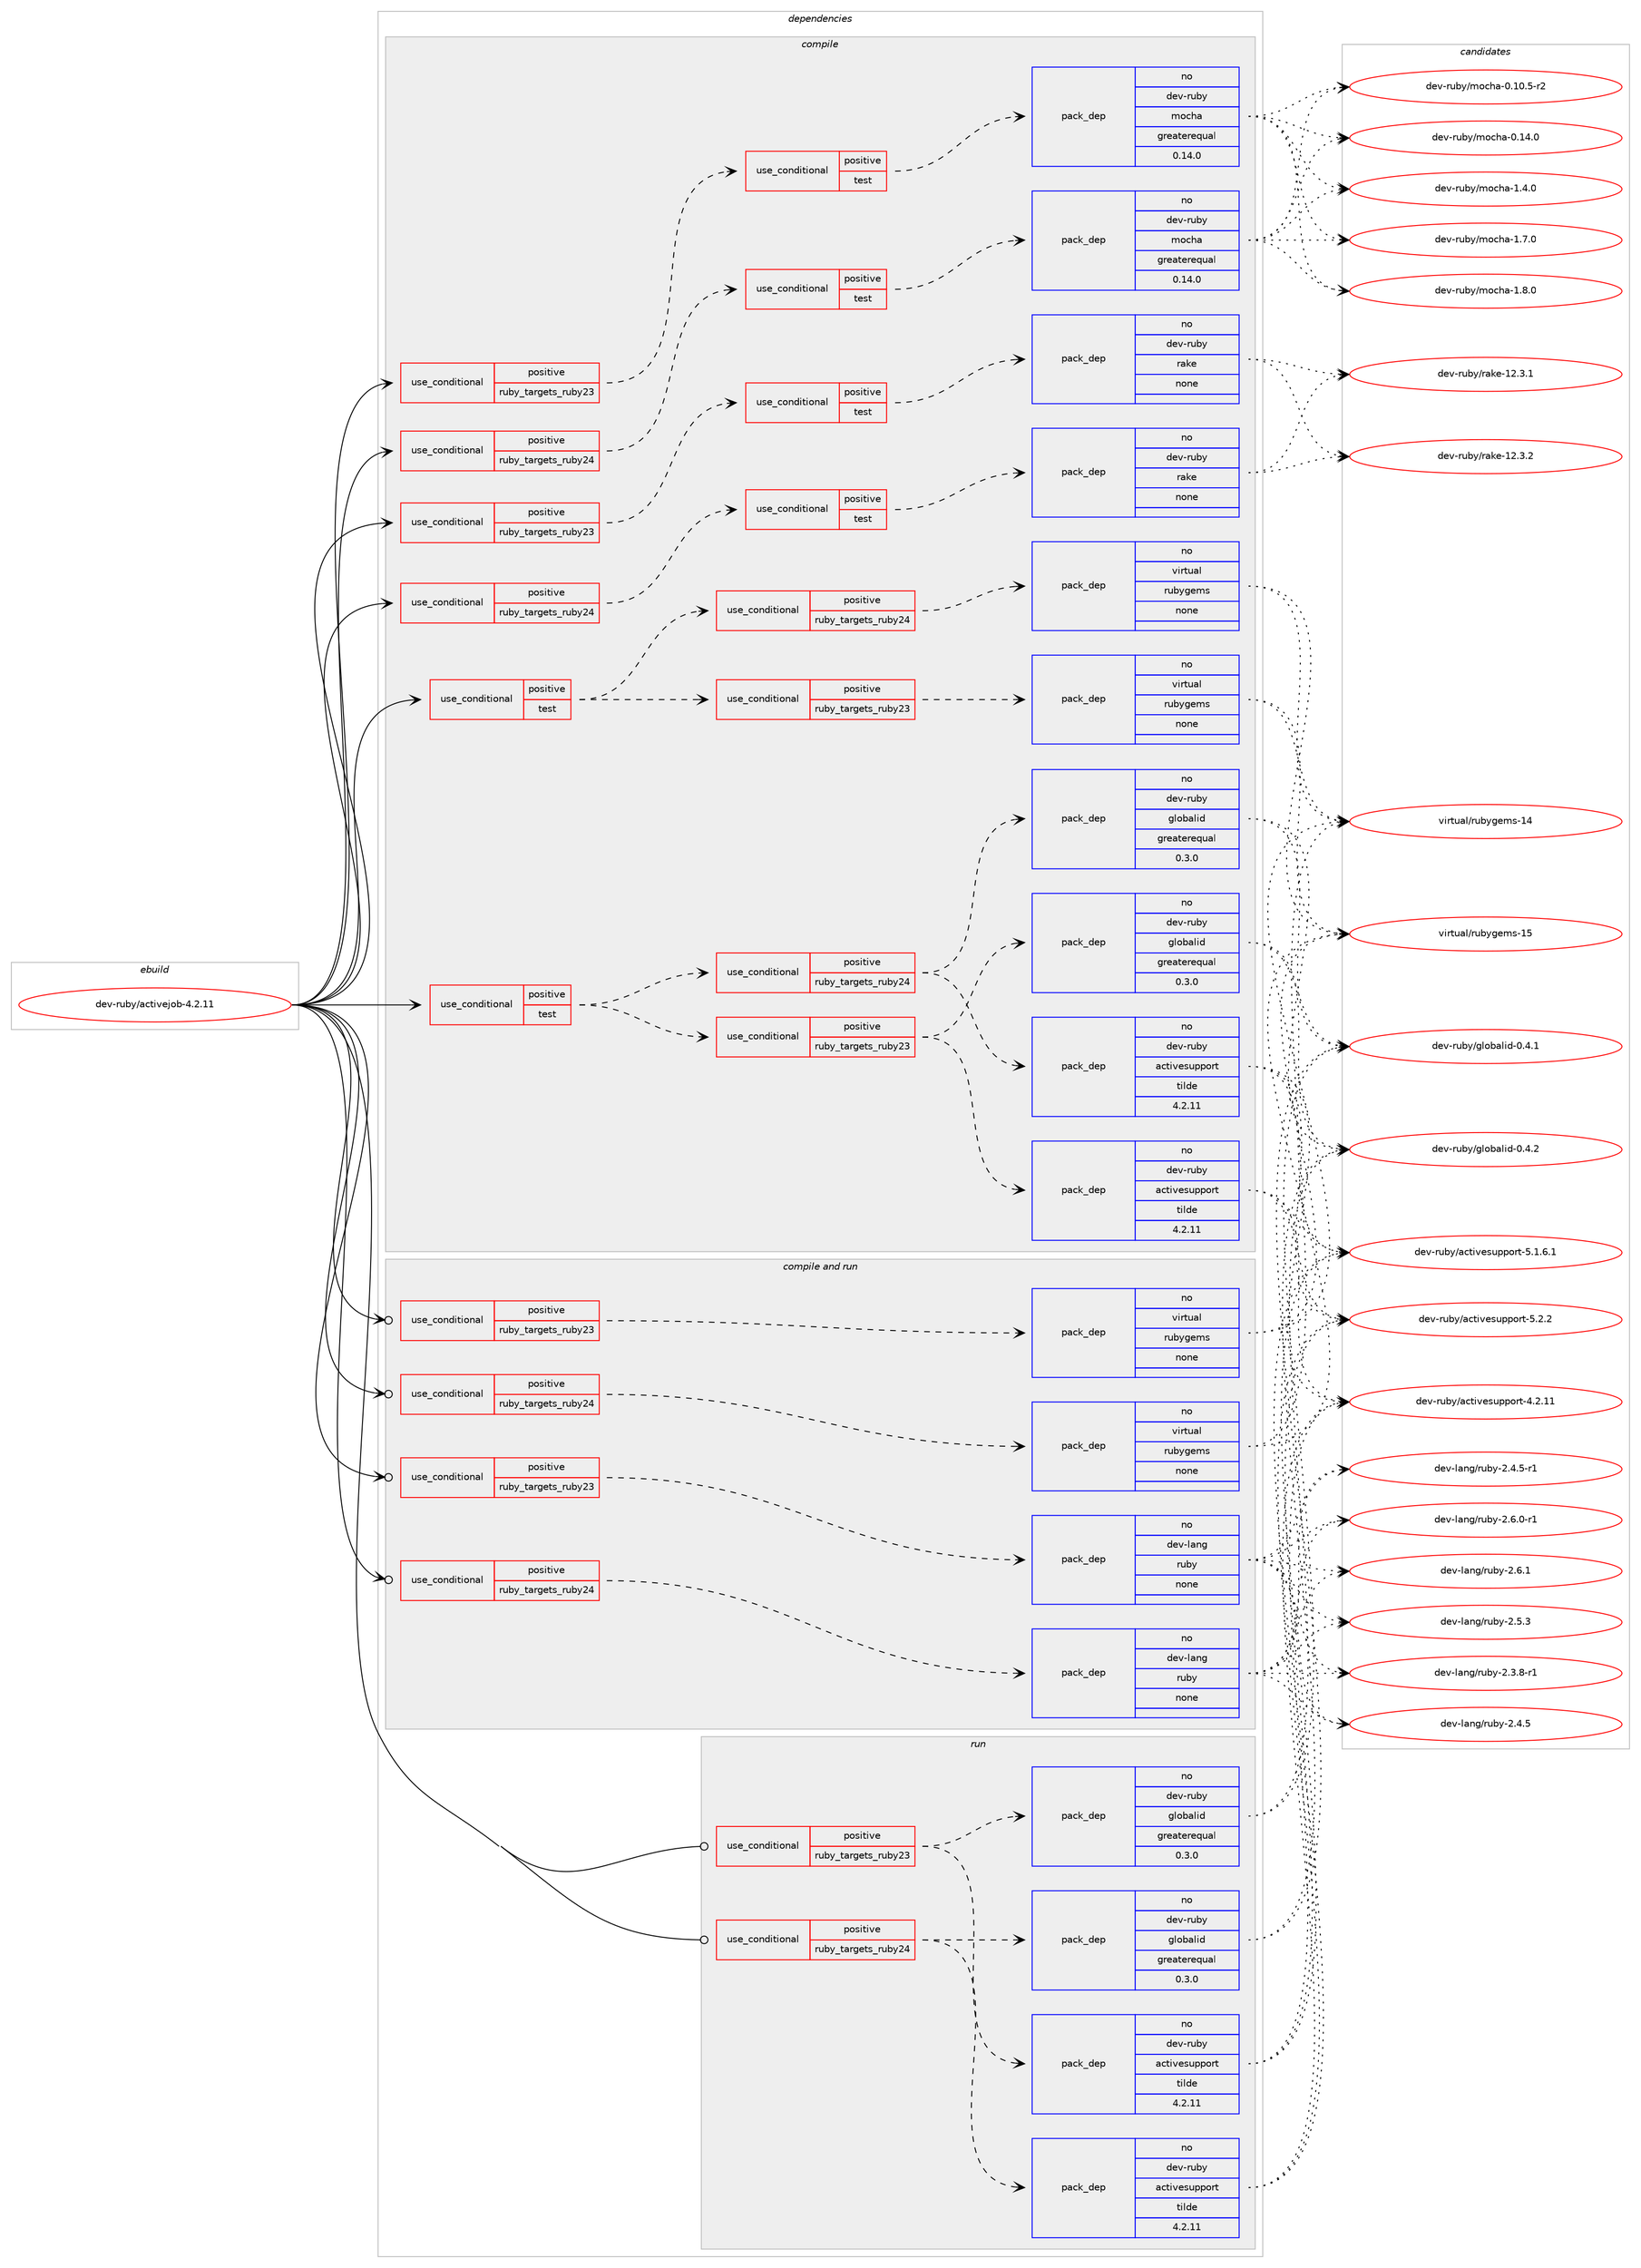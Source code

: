 digraph prolog {

# *************
# Graph options
# *************

newrank=true;
concentrate=true;
compound=true;
graph [rankdir=LR,fontname=Helvetica,fontsize=10,ranksep=1.5];#, ranksep=2.5, nodesep=0.2];
edge  [arrowhead=vee];
node  [fontname=Helvetica,fontsize=10];

# **********
# The ebuild
# **********

subgraph cluster_leftcol {
color=gray;
rank=same;
label=<<i>ebuild</i>>;
id [label="dev-ruby/activejob-4.2.11", color=red, width=4, href="../dev-ruby/activejob-4.2.11.svg"];
}

# ****************
# The dependencies
# ****************

subgraph cluster_midcol {
color=gray;
label=<<i>dependencies</i>>;
subgraph cluster_compile {
fillcolor="#eeeeee";
style=filled;
label=<<i>compile</i>>;
subgraph cond392320 {
dependency1478665 [label=<<TABLE BORDER="0" CELLBORDER="1" CELLSPACING="0" CELLPADDING="4"><TR><TD ROWSPAN="3" CELLPADDING="10">use_conditional</TD></TR><TR><TD>positive</TD></TR><TR><TD>ruby_targets_ruby23</TD></TR></TABLE>>, shape=none, color=red];
subgraph cond392321 {
dependency1478666 [label=<<TABLE BORDER="0" CELLBORDER="1" CELLSPACING="0" CELLPADDING="4"><TR><TD ROWSPAN="3" CELLPADDING="10">use_conditional</TD></TR><TR><TD>positive</TD></TR><TR><TD>test</TD></TR></TABLE>>, shape=none, color=red];
subgraph pack1062955 {
dependency1478667 [label=<<TABLE BORDER="0" CELLBORDER="1" CELLSPACING="0" CELLPADDING="4" WIDTH="220"><TR><TD ROWSPAN="6" CELLPADDING="30">pack_dep</TD></TR><TR><TD WIDTH="110">no</TD></TR><TR><TD>dev-ruby</TD></TR><TR><TD>mocha</TD></TR><TR><TD>greaterequal</TD></TR><TR><TD>0.14.0</TD></TR></TABLE>>, shape=none, color=blue];
}
dependency1478666:e -> dependency1478667:w [weight=20,style="dashed",arrowhead="vee"];
}
dependency1478665:e -> dependency1478666:w [weight=20,style="dashed",arrowhead="vee"];
}
id:e -> dependency1478665:w [weight=20,style="solid",arrowhead="vee"];
subgraph cond392322 {
dependency1478668 [label=<<TABLE BORDER="0" CELLBORDER="1" CELLSPACING="0" CELLPADDING="4"><TR><TD ROWSPAN="3" CELLPADDING="10">use_conditional</TD></TR><TR><TD>positive</TD></TR><TR><TD>ruby_targets_ruby23</TD></TR></TABLE>>, shape=none, color=red];
subgraph cond392323 {
dependency1478669 [label=<<TABLE BORDER="0" CELLBORDER="1" CELLSPACING="0" CELLPADDING="4"><TR><TD ROWSPAN="3" CELLPADDING="10">use_conditional</TD></TR><TR><TD>positive</TD></TR><TR><TD>test</TD></TR></TABLE>>, shape=none, color=red];
subgraph pack1062956 {
dependency1478670 [label=<<TABLE BORDER="0" CELLBORDER="1" CELLSPACING="0" CELLPADDING="4" WIDTH="220"><TR><TD ROWSPAN="6" CELLPADDING="30">pack_dep</TD></TR><TR><TD WIDTH="110">no</TD></TR><TR><TD>dev-ruby</TD></TR><TR><TD>rake</TD></TR><TR><TD>none</TD></TR><TR><TD></TD></TR></TABLE>>, shape=none, color=blue];
}
dependency1478669:e -> dependency1478670:w [weight=20,style="dashed",arrowhead="vee"];
}
dependency1478668:e -> dependency1478669:w [weight=20,style="dashed",arrowhead="vee"];
}
id:e -> dependency1478668:w [weight=20,style="solid",arrowhead="vee"];
subgraph cond392324 {
dependency1478671 [label=<<TABLE BORDER="0" CELLBORDER="1" CELLSPACING="0" CELLPADDING="4"><TR><TD ROWSPAN="3" CELLPADDING="10">use_conditional</TD></TR><TR><TD>positive</TD></TR><TR><TD>ruby_targets_ruby24</TD></TR></TABLE>>, shape=none, color=red];
subgraph cond392325 {
dependency1478672 [label=<<TABLE BORDER="0" CELLBORDER="1" CELLSPACING="0" CELLPADDING="4"><TR><TD ROWSPAN="3" CELLPADDING="10">use_conditional</TD></TR><TR><TD>positive</TD></TR><TR><TD>test</TD></TR></TABLE>>, shape=none, color=red];
subgraph pack1062957 {
dependency1478673 [label=<<TABLE BORDER="0" CELLBORDER="1" CELLSPACING="0" CELLPADDING="4" WIDTH="220"><TR><TD ROWSPAN="6" CELLPADDING="30">pack_dep</TD></TR><TR><TD WIDTH="110">no</TD></TR><TR><TD>dev-ruby</TD></TR><TR><TD>mocha</TD></TR><TR><TD>greaterequal</TD></TR><TR><TD>0.14.0</TD></TR></TABLE>>, shape=none, color=blue];
}
dependency1478672:e -> dependency1478673:w [weight=20,style="dashed",arrowhead="vee"];
}
dependency1478671:e -> dependency1478672:w [weight=20,style="dashed",arrowhead="vee"];
}
id:e -> dependency1478671:w [weight=20,style="solid",arrowhead="vee"];
subgraph cond392326 {
dependency1478674 [label=<<TABLE BORDER="0" CELLBORDER="1" CELLSPACING="0" CELLPADDING="4"><TR><TD ROWSPAN="3" CELLPADDING="10">use_conditional</TD></TR><TR><TD>positive</TD></TR><TR><TD>ruby_targets_ruby24</TD></TR></TABLE>>, shape=none, color=red];
subgraph cond392327 {
dependency1478675 [label=<<TABLE BORDER="0" CELLBORDER="1" CELLSPACING="0" CELLPADDING="4"><TR><TD ROWSPAN="3" CELLPADDING="10">use_conditional</TD></TR><TR><TD>positive</TD></TR><TR><TD>test</TD></TR></TABLE>>, shape=none, color=red];
subgraph pack1062958 {
dependency1478676 [label=<<TABLE BORDER="0" CELLBORDER="1" CELLSPACING="0" CELLPADDING="4" WIDTH="220"><TR><TD ROWSPAN="6" CELLPADDING="30">pack_dep</TD></TR><TR><TD WIDTH="110">no</TD></TR><TR><TD>dev-ruby</TD></TR><TR><TD>rake</TD></TR><TR><TD>none</TD></TR><TR><TD></TD></TR></TABLE>>, shape=none, color=blue];
}
dependency1478675:e -> dependency1478676:w [weight=20,style="dashed",arrowhead="vee"];
}
dependency1478674:e -> dependency1478675:w [weight=20,style="dashed",arrowhead="vee"];
}
id:e -> dependency1478674:w [weight=20,style="solid",arrowhead="vee"];
subgraph cond392328 {
dependency1478677 [label=<<TABLE BORDER="0" CELLBORDER="1" CELLSPACING="0" CELLPADDING="4"><TR><TD ROWSPAN="3" CELLPADDING="10">use_conditional</TD></TR><TR><TD>positive</TD></TR><TR><TD>test</TD></TR></TABLE>>, shape=none, color=red];
subgraph cond392329 {
dependency1478678 [label=<<TABLE BORDER="0" CELLBORDER="1" CELLSPACING="0" CELLPADDING="4"><TR><TD ROWSPAN="3" CELLPADDING="10">use_conditional</TD></TR><TR><TD>positive</TD></TR><TR><TD>ruby_targets_ruby23</TD></TR></TABLE>>, shape=none, color=red];
subgraph pack1062959 {
dependency1478679 [label=<<TABLE BORDER="0" CELLBORDER="1" CELLSPACING="0" CELLPADDING="4" WIDTH="220"><TR><TD ROWSPAN="6" CELLPADDING="30">pack_dep</TD></TR><TR><TD WIDTH="110">no</TD></TR><TR><TD>dev-ruby</TD></TR><TR><TD>activesupport</TD></TR><TR><TD>tilde</TD></TR><TR><TD>4.2.11</TD></TR></TABLE>>, shape=none, color=blue];
}
dependency1478678:e -> dependency1478679:w [weight=20,style="dashed",arrowhead="vee"];
subgraph pack1062960 {
dependency1478680 [label=<<TABLE BORDER="0" CELLBORDER="1" CELLSPACING="0" CELLPADDING="4" WIDTH="220"><TR><TD ROWSPAN="6" CELLPADDING="30">pack_dep</TD></TR><TR><TD WIDTH="110">no</TD></TR><TR><TD>dev-ruby</TD></TR><TR><TD>globalid</TD></TR><TR><TD>greaterequal</TD></TR><TR><TD>0.3.0</TD></TR></TABLE>>, shape=none, color=blue];
}
dependency1478678:e -> dependency1478680:w [weight=20,style="dashed",arrowhead="vee"];
}
dependency1478677:e -> dependency1478678:w [weight=20,style="dashed",arrowhead="vee"];
subgraph cond392330 {
dependency1478681 [label=<<TABLE BORDER="0" CELLBORDER="1" CELLSPACING="0" CELLPADDING="4"><TR><TD ROWSPAN="3" CELLPADDING="10">use_conditional</TD></TR><TR><TD>positive</TD></TR><TR><TD>ruby_targets_ruby24</TD></TR></TABLE>>, shape=none, color=red];
subgraph pack1062961 {
dependency1478682 [label=<<TABLE BORDER="0" CELLBORDER="1" CELLSPACING="0" CELLPADDING="4" WIDTH="220"><TR><TD ROWSPAN="6" CELLPADDING="30">pack_dep</TD></TR><TR><TD WIDTH="110">no</TD></TR><TR><TD>dev-ruby</TD></TR><TR><TD>activesupport</TD></TR><TR><TD>tilde</TD></TR><TR><TD>4.2.11</TD></TR></TABLE>>, shape=none, color=blue];
}
dependency1478681:e -> dependency1478682:w [weight=20,style="dashed",arrowhead="vee"];
subgraph pack1062962 {
dependency1478683 [label=<<TABLE BORDER="0" CELLBORDER="1" CELLSPACING="0" CELLPADDING="4" WIDTH="220"><TR><TD ROWSPAN="6" CELLPADDING="30">pack_dep</TD></TR><TR><TD WIDTH="110">no</TD></TR><TR><TD>dev-ruby</TD></TR><TR><TD>globalid</TD></TR><TR><TD>greaterequal</TD></TR><TR><TD>0.3.0</TD></TR></TABLE>>, shape=none, color=blue];
}
dependency1478681:e -> dependency1478683:w [weight=20,style="dashed",arrowhead="vee"];
}
dependency1478677:e -> dependency1478681:w [weight=20,style="dashed",arrowhead="vee"];
}
id:e -> dependency1478677:w [weight=20,style="solid",arrowhead="vee"];
subgraph cond392331 {
dependency1478684 [label=<<TABLE BORDER="0" CELLBORDER="1" CELLSPACING="0" CELLPADDING="4"><TR><TD ROWSPAN="3" CELLPADDING="10">use_conditional</TD></TR><TR><TD>positive</TD></TR><TR><TD>test</TD></TR></TABLE>>, shape=none, color=red];
subgraph cond392332 {
dependency1478685 [label=<<TABLE BORDER="0" CELLBORDER="1" CELLSPACING="0" CELLPADDING="4"><TR><TD ROWSPAN="3" CELLPADDING="10">use_conditional</TD></TR><TR><TD>positive</TD></TR><TR><TD>ruby_targets_ruby23</TD></TR></TABLE>>, shape=none, color=red];
subgraph pack1062963 {
dependency1478686 [label=<<TABLE BORDER="0" CELLBORDER="1" CELLSPACING="0" CELLPADDING="4" WIDTH="220"><TR><TD ROWSPAN="6" CELLPADDING="30">pack_dep</TD></TR><TR><TD WIDTH="110">no</TD></TR><TR><TD>virtual</TD></TR><TR><TD>rubygems</TD></TR><TR><TD>none</TD></TR><TR><TD></TD></TR></TABLE>>, shape=none, color=blue];
}
dependency1478685:e -> dependency1478686:w [weight=20,style="dashed",arrowhead="vee"];
}
dependency1478684:e -> dependency1478685:w [weight=20,style="dashed",arrowhead="vee"];
subgraph cond392333 {
dependency1478687 [label=<<TABLE BORDER="0" CELLBORDER="1" CELLSPACING="0" CELLPADDING="4"><TR><TD ROWSPAN="3" CELLPADDING="10">use_conditional</TD></TR><TR><TD>positive</TD></TR><TR><TD>ruby_targets_ruby24</TD></TR></TABLE>>, shape=none, color=red];
subgraph pack1062964 {
dependency1478688 [label=<<TABLE BORDER="0" CELLBORDER="1" CELLSPACING="0" CELLPADDING="4" WIDTH="220"><TR><TD ROWSPAN="6" CELLPADDING="30">pack_dep</TD></TR><TR><TD WIDTH="110">no</TD></TR><TR><TD>virtual</TD></TR><TR><TD>rubygems</TD></TR><TR><TD>none</TD></TR><TR><TD></TD></TR></TABLE>>, shape=none, color=blue];
}
dependency1478687:e -> dependency1478688:w [weight=20,style="dashed",arrowhead="vee"];
}
dependency1478684:e -> dependency1478687:w [weight=20,style="dashed",arrowhead="vee"];
}
id:e -> dependency1478684:w [weight=20,style="solid",arrowhead="vee"];
}
subgraph cluster_compileandrun {
fillcolor="#eeeeee";
style=filled;
label=<<i>compile and run</i>>;
subgraph cond392334 {
dependency1478689 [label=<<TABLE BORDER="0" CELLBORDER="1" CELLSPACING="0" CELLPADDING="4"><TR><TD ROWSPAN="3" CELLPADDING="10">use_conditional</TD></TR><TR><TD>positive</TD></TR><TR><TD>ruby_targets_ruby23</TD></TR></TABLE>>, shape=none, color=red];
subgraph pack1062965 {
dependency1478690 [label=<<TABLE BORDER="0" CELLBORDER="1" CELLSPACING="0" CELLPADDING="4" WIDTH="220"><TR><TD ROWSPAN="6" CELLPADDING="30">pack_dep</TD></TR><TR><TD WIDTH="110">no</TD></TR><TR><TD>dev-lang</TD></TR><TR><TD>ruby</TD></TR><TR><TD>none</TD></TR><TR><TD></TD></TR></TABLE>>, shape=none, color=blue];
}
dependency1478689:e -> dependency1478690:w [weight=20,style="dashed",arrowhead="vee"];
}
id:e -> dependency1478689:w [weight=20,style="solid",arrowhead="odotvee"];
subgraph cond392335 {
dependency1478691 [label=<<TABLE BORDER="0" CELLBORDER="1" CELLSPACING="0" CELLPADDING="4"><TR><TD ROWSPAN="3" CELLPADDING="10">use_conditional</TD></TR><TR><TD>positive</TD></TR><TR><TD>ruby_targets_ruby23</TD></TR></TABLE>>, shape=none, color=red];
subgraph pack1062966 {
dependency1478692 [label=<<TABLE BORDER="0" CELLBORDER="1" CELLSPACING="0" CELLPADDING="4" WIDTH="220"><TR><TD ROWSPAN="6" CELLPADDING="30">pack_dep</TD></TR><TR><TD WIDTH="110">no</TD></TR><TR><TD>virtual</TD></TR><TR><TD>rubygems</TD></TR><TR><TD>none</TD></TR><TR><TD></TD></TR></TABLE>>, shape=none, color=blue];
}
dependency1478691:e -> dependency1478692:w [weight=20,style="dashed",arrowhead="vee"];
}
id:e -> dependency1478691:w [weight=20,style="solid",arrowhead="odotvee"];
subgraph cond392336 {
dependency1478693 [label=<<TABLE BORDER="0" CELLBORDER="1" CELLSPACING="0" CELLPADDING="4"><TR><TD ROWSPAN="3" CELLPADDING="10">use_conditional</TD></TR><TR><TD>positive</TD></TR><TR><TD>ruby_targets_ruby24</TD></TR></TABLE>>, shape=none, color=red];
subgraph pack1062967 {
dependency1478694 [label=<<TABLE BORDER="0" CELLBORDER="1" CELLSPACING="0" CELLPADDING="4" WIDTH="220"><TR><TD ROWSPAN="6" CELLPADDING="30">pack_dep</TD></TR><TR><TD WIDTH="110">no</TD></TR><TR><TD>dev-lang</TD></TR><TR><TD>ruby</TD></TR><TR><TD>none</TD></TR><TR><TD></TD></TR></TABLE>>, shape=none, color=blue];
}
dependency1478693:e -> dependency1478694:w [weight=20,style="dashed",arrowhead="vee"];
}
id:e -> dependency1478693:w [weight=20,style="solid",arrowhead="odotvee"];
subgraph cond392337 {
dependency1478695 [label=<<TABLE BORDER="0" CELLBORDER="1" CELLSPACING="0" CELLPADDING="4"><TR><TD ROWSPAN="3" CELLPADDING="10">use_conditional</TD></TR><TR><TD>positive</TD></TR><TR><TD>ruby_targets_ruby24</TD></TR></TABLE>>, shape=none, color=red];
subgraph pack1062968 {
dependency1478696 [label=<<TABLE BORDER="0" CELLBORDER="1" CELLSPACING="0" CELLPADDING="4" WIDTH="220"><TR><TD ROWSPAN="6" CELLPADDING="30">pack_dep</TD></TR><TR><TD WIDTH="110">no</TD></TR><TR><TD>virtual</TD></TR><TR><TD>rubygems</TD></TR><TR><TD>none</TD></TR><TR><TD></TD></TR></TABLE>>, shape=none, color=blue];
}
dependency1478695:e -> dependency1478696:w [weight=20,style="dashed",arrowhead="vee"];
}
id:e -> dependency1478695:w [weight=20,style="solid",arrowhead="odotvee"];
}
subgraph cluster_run {
fillcolor="#eeeeee";
style=filled;
label=<<i>run</i>>;
subgraph cond392338 {
dependency1478697 [label=<<TABLE BORDER="0" CELLBORDER="1" CELLSPACING="0" CELLPADDING="4"><TR><TD ROWSPAN="3" CELLPADDING="10">use_conditional</TD></TR><TR><TD>positive</TD></TR><TR><TD>ruby_targets_ruby23</TD></TR></TABLE>>, shape=none, color=red];
subgraph pack1062969 {
dependency1478698 [label=<<TABLE BORDER="0" CELLBORDER="1" CELLSPACING="0" CELLPADDING="4" WIDTH="220"><TR><TD ROWSPAN="6" CELLPADDING="30">pack_dep</TD></TR><TR><TD WIDTH="110">no</TD></TR><TR><TD>dev-ruby</TD></TR><TR><TD>activesupport</TD></TR><TR><TD>tilde</TD></TR><TR><TD>4.2.11</TD></TR></TABLE>>, shape=none, color=blue];
}
dependency1478697:e -> dependency1478698:w [weight=20,style="dashed",arrowhead="vee"];
subgraph pack1062970 {
dependency1478699 [label=<<TABLE BORDER="0" CELLBORDER="1" CELLSPACING="0" CELLPADDING="4" WIDTH="220"><TR><TD ROWSPAN="6" CELLPADDING="30">pack_dep</TD></TR><TR><TD WIDTH="110">no</TD></TR><TR><TD>dev-ruby</TD></TR><TR><TD>globalid</TD></TR><TR><TD>greaterequal</TD></TR><TR><TD>0.3.0</TD></TR></TABLE>>, shape=none, color=blue];
}
dependency1478697:e -> dependency1478699:w [weight=20,style="dashed",arrowhead="vee"];
}
id:e -> dependency1478697:w [weight=20,style="solid",arrowhead="odot"];
subgraph cond392339 {
dependency1478700 [label=<<TABLE BORDER="0" CELLBORDER="1" CELLSPACING="0" CELLPADDING="4"><TR><TD ROWSPAN="3" CELLPADDING="10">use_conditional</TD></TR><TR><TD>positive</TD></TR><TR><TD>ruby_targets_ruby24</TD></TR></TABLE>>, shape=none, color=red];
subgraph pack1062971 {
dependency1478701 [label=<<TABLE BORDER="0" CELLBORDER="1" CELLSPACING="0" CELLPADDING="4" WIDTH="220"><TR><TD ROWSPAN="6" CELLPADDING="30">pack_dep</TD></TR><TR><TD WIDTH="110">no</TD></TR><TR><TD>dev-ruby</TD></TR><TR><TD>activesupport</TD></TR><TR><TD>tilde</TD></TR><TR><TD>4.2.11</TD></TR></TABLE>>, shape=none, color=blue];
}
dependency1478700:e -> dependency1478701:w [weight=20,style="dashed",arrowhead="vee"];
subgraph pack1062972 {
dependency1478702 [label=<<TABLE BORDER="0" CELLBORDER="1" CELLSPACING="0" CELLPADDING="4" WIDTH="220"><TR><TD ROWSPAN="6" CELLPADDING="30">pack_dep</TD></TR><TR><TD WIDTH="110">no</TD></TR><TR><TD>dev-ruby</TD></TR><TR><TD>globalid</TD></TR><TR><TD>greaterequal</TD></TR><TR><TD>0.3.0</TD></TR></TABLE>>, shape=none, color=blue];
}
dependency1478700:e -> dependency1478702:w [weight=20,style="dashed",arrowhead="vee"];
}
id:e -> dependency1478700:w [weight=20,style="solid",arrowhead="odot"];
}
}

# **************
# The candidates
# **************

subgraph cluster_choices {
rank=same;
color=gray;
label=<<i>candidates</i>>;

subgraph choice1062955 {
color=black;
nodesep=1;
choice1001011184511411798121471091119910497454846494846534511450 [label="dev-ruby/mocha-0.10.5-r2", color=red, width=4,href="../dev-ruby/mocha-0.10.5-r2.svg"];
choice100101118451141179812147109111991049745484649524648 [label="dev-ruby/mocha-0.14.0", color=red, width=4,href="../dev-ruby/mocha-0.14.0.svg"];
choice1001011184511411798121471091119910497454946524648 [label="dev-ruby/mocha-1.4.0", color=red, width=4,href="../dev-ruby/mocha-1.4.0.svg"];
choice1001011184511411798121471091119910497454946554648 [label="dev-ruby/mocha-1.7.0", color=red, width=4,href="../dev-ruby/mocha-1.7.0.svg"];
choice1001011184511411798121471091119910497454946564648 [label="dev-ruby/mocha-1.8.0", color=red, width=4,href="../dev-ruby/mocha-1.8.0.svg"];
dependency1478667:e -> choice1001011184511411798121471091119910497454846494846534511450:w [style=dotted,weight="100"];
dependency1478667:e -> choice100101118451141179812147109111991049745484649524648:w [style=dotted,weight="100"];
dependency1478667:e -> choice1001011184511411798121471091119910497454946524648:w [style=dotted,weight="100"];
dependency1478667:e -> choice1001011184511411798121471091119910497454946554648:w [style=dotted,weight="100"];
dependency1478667:e -> choice1001011184511411798121471091119910497454946564648:w [style=dotted,weight="100"];
}
subgraph choice1062956 {
color=black;
nodesep=1;
choice1001011184511411798121471149710710145495046514649 [label="dev-ruby/rake-12.3.1", color=red, width=4,href="../dev-ruby/rake-12.3.1.svg"];
choice1001011184511411798121471149710710145495046514650 [label="dev-ruby/rake-12.3.2", color=red, width=4,href="../dev-ruby/rake-12.3.2.svg"];
dependency1478670:e -> choice1001011184511411798121471149710710145495046514649:w [style=dotted,weight="100"];
dependency1478670:e -> choice1001011184511411798121471149710710145495046514650:w [style=dotted,weight="100"];
}
subgraph choice1062957 {
color=black;
nodesep=1;
choice1001011184511411798121471091119910497454846494846534511450 [label="dev-ruby/mocha-0.10.5-r2", color=red, width=4,href="../dev-ruby/mocha-0.10.5-r2.svg"];
choice100101118451141179812147109111991049745484649524648 [label="dev-ruby/mocha-0.14.0", color=red, width=4,href="../dev-ruby/mocha-0.14.0.svg"];
choice1001011184511411798121471091119910497454946524648 [label="dev-ruby/mocha-1.4.0", color=red, width=4,href="../dev-ruby/mocha-1.4.0.svg"];
choice1001011184511411798121471091119910497454946554648 [label="dev-ruby/mocha-1.7.0", color=red, width=4,href="../dev-ruby/mocha-1.7.0.svg"];
choice1001011184511411798121471091119910497454946564648 [label="dev-ruby/mocha-1.8.0", color=red, width=4,href="../dev-ruby/mocha-1.8.0.svg"];
dependency1478673:e -> choice1001011184511411798121471091119910497454846494846534511450:w [style=dotted,weight="100"];
dependency1478673:e -> choice100101118451141179812147109111991049745484649524648:w [style=dotted,weight="100"];
dependency1478673:e -> choice1001011184511411798121471091119910497454946524648:w [style=dotted,weight="100"];
dependency1478673:e -> choice1001011184511411798121471091119910497454946554648:w [style=dotted,weight="100"];
dependency1478673:e -> choice1001011184511411798121471091119910497454946564648:w [style=dotted,weight="100"];
}
subgraph choice1062958 {
color=black;
nodesep=1;
choice1001011184511411798121471149710710145495046514649 [label="dev-ruby/rake-12.3.1", color=red, width=4,href="../dev-ruby/rake-12.3.1.svg"];
choice1001011184511411798121471149710710145495046514650 [label="dev-ruby/rake-12.3.2", color=red, width=4,href="../dev-ruby/rake-12.3.2.svg"];
dependency1478676:e -> choice1001011184511411798121471149710710145495046514649:w [style=dotted,weight="100"];
dependency1478676:e -> choice1001011184511411798121471149710710145495046514650:w [style=dotted,weight="100"];
}
subgraph choice1062959 {
color=black;
nodesep=1;
choice100101118451141179812147979911610511810111511711211211111411645524650464949 [label="dev-ruby/activesupport-4.2.11", color=red, width=4,href="../dev-ruby/activesupport-4.2.11.svg"];
choice10010111845114117981214797991161051181011151171121121111141164553464946544649 [label="dev-ruby/activesupport-5.1.6.1", color=red, width=4,href="../dev-ruby/activesupport-5.1.6.1.svg"];
choice1001011184511411798121479799116105118101115117112112111114116455346504650 [label="dev-ruby/activesupport-5.2.2", color=red, width=4,href="../dev-ruby/activesupport-5.2.2.svg"];
dependency1478679:e -> choice100101118451141179812147979911610511810111511711211211111411645524650464949:w [style=dotted,weight="100"];
dependency1478679:e -> choice10010111845114117981214797991161051181011151171121121111141164553464946544649:w [style=dotted,weight="100"];
dependency1478679:e -> choice1001011184511411798121479799116105118101115117112112111114116455346504650:w [style=dotted,weight="100"];
}
subgraph choice1062960 {
color=black;
nodesep=1;
choice1001011184511411798121471031081119897108105100454846524649 [label="dev-ruby/globalid-0.4.1", color=red, width=4,href="../dev-ruby/globalid-0.4.1.svg"];
choice1001011184511411798121471031081119897108105100454846524650 [label="dev-ruby/globalid-0.4.2", color=red, width=4,href="../dev-ruby/globalid-0.4.2.svg"];
dependency1478680:e -> choice1001011184511411798121471031081119897108105100454846524649:w [style=dotted,weight="100"];
dependency1478680:e -> choice1001011184511411798121471031081119897108105100454846524650:w [style=dotted,weight="100"];
}
subgraph choice1062961 {
color=black;
nodesep=1;
choice100101118451141179812147979911610511810111511711211211111411645524650464949 [label="dev-ruby/activesupport-4.2.11", color=red, width=4,href="../dev-ruby/activesupport-4.2.11.svg"];
choice10010111845114117981214797991161051181011151171121121111141164553464946544649 [label="dev-ruby/activesupport-5.1.6.1", color=red, width=4,href="../dev-ruby/activesupport-5.1.6.1.svg"];
choice1001011184511411798121479799116105118101115117112112111114116455346504650 [label="dev-ruby/activesupport-5.2.2", color=red, width=4,href="../dev-ruby/activesupport-5.2.2.svg"];
dependency1478682:e -> choice100101118451141179812147979911610511810111511711211211111411645524650464949:w [style=dotted,weight="100"];
dependency1478682:e -> choice10010111845114117981214797991161051181011151171121121111141164553464946544649:w [style=dotted,weight="100"];
dependency1478682:e -> choice1001011184511411798121479799116105118101115117112112111114116455346504650:w [style=dotted,weight="100"];
}
subgraph choice1062962 {
color=black;
nodesep=1;
choice1001011184511411798121471031081119897108105100454846524649 [label="dev-ruby/globalid-0.4.1", color=red, width=4,href="../dev-ruby/globalid-0.4.1.svg"];
choice1001011184511411798121471031081119897108105100454846524650 [label="dev-ruby/globalid-0.4.2", color=red, width=4,href="../dev-ruby/globalid-0.4.2.svg"];
dependency1478683:e -> choice1001011184511411798121471031081119897108105100454846524649:w [style=dotted,weight="100"];
dependency1478683:e -> choice1001011184511411798121471031081119897108105100454846524650:w [style=dotted,weight="100"];
}
subgraph choice1062963 {
color=black;
nodesep=1;
choice118105114116117971084711411798121103101109115454952 [label="virtual/rubygems-14", color=red, width=4,href="../virtual/rubygems-14.svg"];
choice118105114116117971084711411798121103101109115454953 [label="virtual/rubygems-15", color=red, width=4,href="../virtual/rubygems-15.svg"];
dependency1478686:e -> choice118105114116117971084711411798121103101109115454952:w [style=dotted,weight="100"];
dependency1478686:e -> choice118105114116117971084711411798121103101109115454953:w [style=dotted,weight="100"];
}
subgraph choice1062964 {
color=black;
nodesep=1;
choice118105114116117971084711411798121103101109115454952 [label="virtual/rubygems-14", color=red, width=4,href="../virtual/rubygems-14.svg"];
choice118105114116117971084711411798121103101109115454953 [label="virtual/rubygems-15", color=red, width=4,href="../virtual/rubygems-15.svg"];
dependency1478688:e -> choice118105114116117971084711411798121103101109115454952:w [style=dotted,weight="100"];
dependency1478688:e -> choice118105114116117971084711411798121103101109115454953:w [style=dotted,weight="100"];
}
subgraph choice1062965 {
color=black;
nodesep=1;
choice100101118451089711010347114117981214550465146564511449 [label="dev-lang/ruby-2.3.8-r1", color=red, width=4,href="../dev-lang/ruby-2.3.8-r1.svg"];
choice10010111845108971101034711411798121455046524653 [label="dev-lang/ruby-2.4.5", color=red, width=4,href="../dev-lang/ruby-2.4.5.svg"];
choice100101118451089711010347114117981214550465246534511449 [label="dev-lang/ruby-2.4.5-r1", color=red, width=4,href="../dev-lang/ruby-2.4.5-r1.svg"];
choice10010111845108971101034711411798121455046534651 [label="dev-lang/ruby-2.5.3", color=red, width=4,href="../dev-lang/ruby-2.5.3.svg"];
choice100101118451089711010347114117981214550465446484511449 [label="dev-lang/ruby-2.6.0-r1", color=red, width=4,href="../dev-lang/ruby-2.6.0-r1.svg"];
choice10010111845108971101034711411798121455046544649 [label="dev-lang/ruby-2.6.1", color=red, width=4,href="../dev-lang/ruby-2.6.1.svg"];
dependency1478690:e -> choice100101118451089711010347114117981214550465146564511449:w [style=dotted,weight="100"];
dependency1478690:e -> choice10010111845108971101034711411798121455046524653:w [style=dotted,weight="100"];
dependency1478690:e -> choice100101118451089711010347114117981214550465246534511449:w [style=dotted,weight="100"];
dependency1478690:e -> choice10010111845108971101034711411798121455046534651:w [style=dotted,weight="100"];
dependency1478690:e -> choice100101118451089711010347114117981214550465446484511449:w [style=dotted,weight="100"];
dependency1478690:e -> choice10010111845108971101034711411798121455046544649:w [style=dotted,weight="100"];
}
subgraph choice1062966 {
color=black;
nodesep=1;
choice118105114116117971084711411798121103101109115454952 [label="virtual/rubygems-14", color=red, width=4,href="../virtual/rubygems-14.svg"];
choice118105114116117971084711411798121103101109115454953 [label="virtual/rubygems-15", color=red, width=4,href="../virtual/rubygems-15.svg"];
dependency1478692:e -> choice118105114116117971084711411798121103101109115454952:w [style=dotted,weight="100"];
dependency1478692:e -> choice118105114116117971084711411798121103101109115454953:w [style=dotted,weight="100"];
}
subgraph choice1062967 {
color=black;
nodesep=1;
choice100101118451089711010347114117981214550465146564511449 [label="dev-lang/ruby-2.3.8-r1", color=red, width=4,href="../dev-lang/ruby-2.3.8-r1.svg"];
choice10010111845108971101034711411798121455046524653 [label="dev-lang/ruby-2.4.5", color=red, width=4,href="../dev-lang/ruby-2.4.5.svg"];
choice100101118451089711010347114117981214550465246534511449 [label="dev-lang/ruby-2.4.5-r1", color=red, width=4,href="../dev-lang/ruby-2.4.5-r1.svg"];
choice10010111845108971101034711411798121455046534651 [label="dev-lang/ruby-2.5.3", color=red, width=4,href="../dev-lang/ruby-2.5.3.svg"];
choice100101118451089711010347114117981214550465446484511449 [label="dev-lang/ruby-2.6.0-r1", color=red, width=4,href="../dev-lang/ruby-2.6.0-r1.svg"];
choice10010111845108971101034711411798121455046544649 [label="dev-lang/ruby-2.6.1", color=red, width=4,href="../dev-lang/ruby-2.6.1.svg"];
dependency1478694:e -> choice100101118451089711010347114117981214550465146564511449:w [style=dotted,weight="100"];
dependency1478694:e -> choice10010111845108971101034711411798121455046524653:w [style=dotted,weight="100"];
dependency1478694:e -> choice100101118451089711010347114117981214550465246534511449:w [style=dotted,weight="100"];
dependency1478694:e -> choice10010111845108971101034711411798121455046534651:w [style=dotted,weight="100"];
dependency1478694:e -> choice100101118451089711010347114117981214550465446484511449:w [style=dotted,weight="100"];
dependency1478694:e -> choice10010111845108971101034711411798121455046544649:w [style=dotted,weight="100"];
}
subgraph choice1062968 {
color=black;
nodesep=1;
choice118105114116117971084711411798121103101109115454952 [label="virtual/rubygems-14", color=red, width=4,href="../virtual/rubygems-14.svg"];
choice118105114116117971084711411798121103101109115454953 [label="virtual/rubygems-15", color=red, width=4,href="../virtual/rubygems-15.svg"];
dependency1478696:e -> choice118105114116117971084711411798121103101109115454952:w [style=dotted,weight="100"];
dependency1478696:e -> choice118105114116117971084711411798121103101109115454953:w [style=dotted,weight="100"];
}
subgraph choice1062969 {
color=black;
nodesep=1;
choice100101118451141179812147979911610511810111511711211211111411645524650464949 [label="dev-ruby/activesupport-4.2.11", color=red, width=4,href="../dev-ruby/activesupport-4.2.11.svg"];
choice10010111845114117981214797991161051181011151171121121111141164553464946544649 [label="dev-ruby/activesupport-5.1.6.1", color=red, width=4,href="../dev-ruby/activesupport-5.1.6.1.svg"];
choice1001011184511411798121479799116105118101115117112112111114116455346504650 [label="dev-ruby/activesupport-5.2.2", color=red, width=4,href="../dev-ruby/activesupport-5.2.2.svg"];
dependency1478698:e -> choice100101118451141179812147979911610511810111511711211211111411645524650464949:w [style=dotted,weight="100"];
dependency1478698:e -> choice10010111845114117981214797991161051181011151171121121111141164553464946544649:w [style=dotted,weight="100"];
dependency1478698:e -> choice1001011184511411798121479799116105118101115117112112111114116455346504650:w [style=dotted,weight="100"];
}
subgraph choice1062970 {
color=black;
nodesep=1;
choice1001011184511411798121471031081119897108105100454846524649 [label="dev-ruby/globalid-0.4.1", color=red, width=4,href="../dev-ruby/globalid-0.4.1.svg"];
choice1001011184511411798121471031081119897108105100454846524650 [label="dev-ruby/globalid-0.4.2", color=red, width=4,href="../dev-ruby/globalid-0.4.2.svg"];
dependency1478699:e -> choice1001011184511411798121471031081119897108105100454846524649:w [style=dotted,weight="100"];
dependency1478699:e -> choice1001011184511411798121471031081119897108105100454846524650:w [style=dotted,weight="100"];
}
subgraph choice1062971 {
color=black;
nodesep=1;
choice100101118451141179812147979911610511810111511711211211111411645524650464949 [label="dev-ruby/activesupport-4.2.11", color=red, width=4,href="../dev-ruby/activesupport-4.2.11.svg"];
choice10010111845114117981214797991161051181011151171121121111141164553464946544649 [label="dev-ruby/activesupport-5.1.6.1", color=red, width=4,href="../dev-ruby/activesupport-5.1.6.1.svg"];
choice1001011184511411798121479799116105118101115117112112111114116455346504650 [label="dev-ruby/activesupport-5.2.2", color=red, width=4,href="../dev-ruby/activesupport-5.2.2.svg"];
dependency1478701:e -> choice100101118451141179812147979911610511810111511711211211111411645524650464949:w [style=dotted,weight="100"];
dependency1478701:e -> choice10010111845114117981214797991161051181011151171121121111141164553464946544649:w [style=dotted,weight="100"];
dependency1478701:e -> choice1001011184511411798121479799116105118101115117112112111114116455346504650:w [style=dotted,weight="100"];
}
subgraph choice1062972 {
color=black;
nodesep=1;
choice1001011184511411798121471031081119897108105100454846524649 [label="dev-ruby/globalid-0.4.1", color=red, width=4,href="../dev-ruby/globalid-0.4.1.svg"];
choice1001011184511411798121471031081119897108105100454846524650 [label="dev-ruby/globalid-0.4.2", color=red, width=4,href="../dev-ruby/globalid-0.4.2.svg"];
dependency1478702:e -> choice1001011184511411798121471031081119897108105100454846524649:w [style=dotted,weight="100"];
dependency1478702:e -> choice1001011184511411798121471031081119897108105100454846524650:w [style=dotted,weight="100"];
}
}

}
